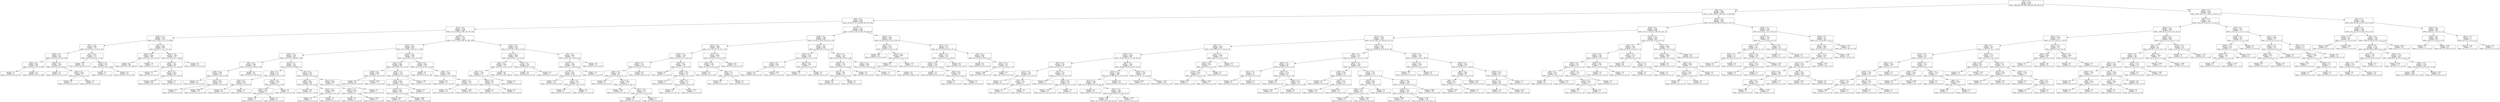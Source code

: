 digraph Tree {
node [shape=box] ;
0 [label="X[2] <= 0.5\nentropy = 3.169\nsamples = 8572\nvalue = [995, 968, 957, 954, 1000, 945, 885, 896, 972]"] ;
1 [label="X[8] <= 0.5\nentropy = 2.964\nsamples = 6285\nvalue = [0, 823, 780, 877, 381, 918, 757, 854, 895]"] ;
0 -> 1 [labeldistance=2.5, labelangle=45, headlabel="True"] ;
2 [label="X[5] <= 0.5\nentropy = 2.659\nsamples = 4228\nvalue = [0, 603, 0, 717, 106, 830, 430, 724, 818]"] ;
1 -> 2 ;
3 [label="X[17] <= 0.5\nentropy = 2.244\nsamples = 2539\nvalue = [0, 0, 0, 466, 14, 568, 179, 559, 753]"] ;
2 -> 3 ;
4 [label="X[23] <= 0.5\nentropy = 1.533\nsamples = 1103\nvalue = [0, 0, 0, 142, 5, 0, 37, 275, 644]"] ;
3 -> 4 ;
5 [label="X[11] <= 0.5\nentropy = 0.991\nsamples = 773\nvalue = [0, 0, 0, 142, 4, 0, 36, 0, 591]"] ;
4 -> 5 ;
6 [label="X[20] <= 0.5\nentropy = 0.37\nsamples = 603\nvalue = [0, 0, 0, 0, 4, 0, 34, 0, 565]"] ;
5 -> 6 ;
7 [label="X[26] <= 0.5\nentropy = 0.061\nsamples = 564\nvalue = [0, 0, 0, 0, 4, 0, 0, 0, 560]"] ;
6 -> 7 ;
8 [label="entropy = 0.0\nsamples = 4\nvalue = [0, 0, 0, 0, 4, 0, 0, 0, 0]"] ;
7 -> 8 ;
9 [label="entropy = 0.0\nsamples = 560\nvalue = [0, 0, 0, 0, 0, 0, 0, 0, 560]"] ;
7 -> 9 ;
10 [label="X[16] <= 0.5\nentropy = 0.552\nsamples = 39\nvalue = [0, 0, 0, 0, 0, 0, 34, 0, 5]"] ;
6 -> 10 ;
11 [label="entropy = 0.0\nsamples = 31\nvalue = [0, 0, 0, 0, 0, 0, 31, 0, 0]"] ;
10 -> 11 ;
12 [label="X[24] <= 0.5\nentropy = 0.954\nsamples = 8\nvalue = [0, 0, 0, 0, 0, 0, 3, 0, 5]"] ;
10 -> 12 ;
13 [label="entropy = 0.0\nsamples = 5\nvalue = [0, 0, 0, 0, 0, 0, 0, 0, 5]"] ;
12 -> 13 ;
14 [label="entropy = 0.0\nsamples = 3\nvalue = [0, 0, 0, 0, 0, 0, 3, 0, 0]"] ;
12 -> 14 ;
15 [label="X[7] <= 0.5\nentropy = 0.707\nsamples = 170\nvalue = [0, 0, 0, 142, 0, 0, 2, 0, 26]"] ;
5 -> 15 ;
16 [label="entropy = 0.0\nsamples = 142\nvalue = [0, 0, 0, 142, 0, 0, 0, 0, 0]"] ;
15 -> 16 ;
17 [label="X[18] <= 0.5\nentropy = 0.371\nsamples = 28\nvalue = [0, 0, 0, 0, 0, 0, 2, 0, 26]"] ;
15 -> 17 ;
18 [label="entropy = 0.0\nsamples = 2\nvalue = [0, 0, 0, 0, 0, 0, 2, 0, 0]"] ;
17 -> 18 ;
19 [label="entropy = 0.0\nsamples = 26\nvalue = [0, 0, 0, 0, 0, 0, 0, 0, 26]"] ;
17 -> 19 ;
20 [label="X[9] <= 0.5\nentropy = 0.694\nsamples = 330\nvalue = [0, 0, 0, 0, 1, 0, 1, 275, 53]"] ;
4 -> 20 ;
21 [label="X[14] <= 0.5\nentropy = 0.044\nsamples = 208\nvalue = [0, 0, 0, 0, 1, 0, 0, 207, 0]"] ;
20 -> 21 ;
22 [label="entropy = 0.0\nsamples = 206\nvalue = [0, 0, 0, 0, 0, 0, 0, 206, 0]"] ;
21 -> 22 ;
23 [label="entropy = 1.0\nsamples = 2\nvalue = [0, 0, 0, 0, 1, 0, 0, 1, 0]"] ;
21 -> 23 ;
24 [label="X[24] <= 0.5\nentropy = 1.049\nsamples = 122\nvalue = [0, 0, 0, 0, 0, 0, 1, 68, 53]"] ;
20 -> 24 ;
25 [label="X[19] <= 0.5\nentropy = 1.051\nsamples = 90\nvalue = [0, 0, 0, 0, 0, 0, 1, 36, 53]"] ;
24 -> 25 ;
26 [label="entropy = 0.0\nsamples = 1\nvalue = [0, 0, 0, 0, 0, 0, 1, 0, 0]"] ;
25 -> 26 ;
27 [label="X[0] <= 0.5\nentropy = 0.974\nsamples = 89\nvalue = [0, 0, 0, 0, 0, 0, 0, 36, 53]"] ;
25 -> 27 ;
28 [label="entropy = 0.976\nsamples = 88\nvalue = [0, 0, 0, 0, 0, 0, 0, 36, 52]"] ;
27 -> 28 ;
29 [label="entropy = 0.0\nsamples = 1\nvalue = [0, 0, 0, 0, 0, 0, 0, 0, 1]"] ;
27 -> 29 ;
30 [label="entropy = 0.0\nsamples = 32\nvalue = [0, 0, 0, 0, 0, 0, 0, 32, 0]"] ;
24 -> 30 ;
31 [label="X[19] <= 0.5\nentropy = 2.135\nsamples = 1436\nvalue = [0, 0, 0, 324, 9, 568, 142, 284, 109]"] ;
3 -> 31 ;
32 [label="X[11] <= 0.5\nentropy = 1.942\nsamples = 922\nvalue = [0, 0, 0, 250, 7, 403, 142, 11, 109]"] ;
31 -> 32 ;
33 [label="X[20] <= 0.5\nentropy = 1.159\nsamples = 393\nvalue = [0, 0, 0, 0, 4, 288, 69, 2, 30]"] ;
32 -> 33 ;
34 [label="X[0] <= 0.5\nentropy = 0.548\nsamples = 229\nvalue = [0, 0, 0, 0, 0, 200, 0, 0, 29]"] ;
33 -> 34 ;
35 [label="X[26] <= 0.5\nentropy = 0.963\nsamples = 75\nvalue = [0, 0, 0, 0, 0, 46, 0, 0, 29]"] ;
34 -> 35 ;
36 [label="entropy = 0.0\nsamples = 23\nvalue = [0, 0, 0, 0, 0, 23, 0, 0, 0]"] ;
35 -> 36 ;
37 [label="X[12] <= 0.5\nentropy = 0.99\nsamples = 52\nvalue = [0, 0, 0, 0, 0, 23, 0, 0, 29]"] ;
35 -> 37 ;
38 [label="entropy = 0.0\nsamples = 1\nvalue = [0, 0, 0, 0, 0, 1, 0, 0, 0]"] ;
37 -> 38 ;
39 [label="entropy = 0.986\nsamples = 51\nvalue = [0, 0, 0, 0, 0, 22, 0, 0, 29]"] ;
37 -> 39 ;
40 [label="entropy = 0.0\nsamples = 154\nvalue = [0, 0, 0, 0, 0, 154, 0, 0, 0]"] ;
34 -> 40 ;
41 [label="X[13] <= 0.5\nentropy = 1.26\nsamples = 164\nvalue = [0, 0, 0, 0, 4, 88, 69, 2, 1]"] ;
33 -> 41 ;
42 [label="X[0] <= 0.5\nentropy = 0.71\nsamples = 66\nvalue = [0, 0, 0, 0, 4, 5, 57, 0, 0]"] ;
41 -> 42 ;
43 [label="X[9] <= 0.5\nentropy = 0.216\nsamples = 58\nvalue = [0, 0, 0, 0, 0, 2, 56, 0, 0]"] ;
42 -> 43 ;
44 [label="entropy = 0.0\nsamples = 56\nvalue = [0, 0, 0, 0, 0, 0, 56, 0, 0]"] ;
43 -> 44 ;
45 [label="entropy = 0.0\nsamples = 2\nvalue = [0, 0, 0, 0, 0, 2, 0, 0, 0]"] ;
43 -> 45 ;
46 [label="X[14] <= 0.5\nentropy = 1.406\nsamples = 8\nvalue = [0, 0, 0, 0, 4, 3, 1, 0, 0]"] ;
42 -> 46 ;
47 [label="X[22] <= 0.5\nentropy = 0.811\nsamples = 4\nvalue = [0, 0, 0, 0, 0, 3, 1, 0, 0]"] ;
46 -> 47 ;
48 [label="entropy = 0.0\nsamples = 3\nvalue = [0, 0, 0, 0, 0, 3, 0, 0, 0]"] ;
47 -> 48 ;
49 [label="entropy = 0.0\nsamples = 1\nvalue = [0, 0, 0, 0, 0, 0, 1, 0, 0]"] ;
47 -> 49 ;
50 [label="entropy = 0.0\nsamples = 4\nvalue = [0, 0, 0, 0, 4, 0, 0, 0, 0]"] ;
46 -> 50 ;
51 [label="X[7] <= 0.5\nentropy = 0.756\nsamples = 98\nvalue = [0, 0, 0, 0, 0, 83, 12, 2, 1]"] ;
41 -> 51 ;
52 [label="X[0] <= 0.5\nentropy = 0.465\nsamples = 89\nvalue = [0, 0, 0, 0, 0, 82, 5, 2, 0]"] ;
51 -> 52 ;
53 [label="entropy = 0.331\nsamples = 82\nvalue = [0, 0, 0, 0, 0, 77, 5, 0, 0]"] ;
52 -> 53 ;
54 [label="X[23] <= 0.5\nentropy = 0.863\nsamples = 7\nvalue = [0, 0, 0, 0, 0, 5, 0, 2, 0]"] ;
52 -> 54 ;
55 [label="entropy = 0.0\nsamples = 5\nvalue = [0, 0, 0, 0, 0, 5, 0, 0, 0]"] ;
54 -> 55 ;
56 [label="entropy = 0.0\nsamples = 2\nvalue = [0, 0, 0, 0, 0, 0, 0, 2, 0]"] ;
54 -> 56 ;
57 [label="X[21] <= 0.5\nentropy = 0.986\nsamples = 9\nvalue = [0, 0, 0, 0, 0, 1, 7, 0, 1]"] ;
51 -> 57 ;
58 [label="X[26] <= 0.5\nentropy = 0.544\nsamples = 8\nvalue = [0, 0, 0, 0, 0, 1, 7, 0, 0]"] ;
57 -> 58 ;
59 [label="entropy = 0.0\nsamples = 5\nvalue = [0, 0, 0, 0, 0, 0, 5, 0, 0]"] ;
58 -> 59 ;
60 [label="entropy = 0.918\nsamples = 3\nvalue = [0, 0, 0, 0, 0, 1, 2, 0, 0]"] ;
58 -> 60 ;
61 [label="entropy = 0.0\nsamples = 1\nvalue = [0, 0, 0, 0, 0, 0, 0, 0, 1]"] ;
57 -> 61 ;
62 [label="X[13] <= 0.5\nentropy = 1.936\nsamples = 529\nvalue = [0, 0, 0, 250, 3, 115, 73, 9, 79]"] ;
32 -> 62 ;
63 [label="X[22] <= 0.5\nentropy = 0.984\nsamples = 299\nvalue = [0, 0, 0, 199, 3, 97, 0, 0, 0]"] ;
62 -> 63 ;
64 [label="X[26] <= 0.5\nentropy = 0.164\nsamples = 83\nvalue = [0, 0, 0, 81, 2, 0, 0, 0, 0]"] ;
63 -> 64 ;
65 [label="entropy = 0.0\nsamples = 80\nvalue = [0, 0, 0, 80, 0, 0, 0, 0, 0]"] ;
64 -> 65 ;
66 [label="entropy = 0.918\nsamples = 3\nvalue = [0, 0, 0, 1, 2, 0, 0, 0, 0]"] ;
64 -> 66 ;
67 [label="X[14] <= 0.5\nentropy = 1.031\nsamples = 216\nvalue = [0, 0, 0, 118, 1, 97, 0, 0, 0]"] ;
63 -> 67 ;
68 [label="X[25] <= 0.5\nentropy = 0.993\nsamples = 213\nvalue = [0, 0, 0, 117, 0, 96, 0, 0, 0]"] ;
67 -> 68 ;
69 [label="X[18] <= 0.5\nentropy = 0.992\nsamples = 212\nvalue = [0, 0, 0, 117, 0, 95, 0, 0, 0]"] ;
68 -> 69 ;
70 [label="entropy = 0.991\nsamples = 9\nvalue = [0, 0, 0, 5, 0, 4, 0, 0, 0]"] ;
69 -> 70 ;
71 [label="entropy = 0.992\nsamples = 203\nvalue = [0, 0, 0, 112, 0, 91, 0, 0, 0]"] ;
69 -> 71 ;
72 [label="entropy = 0.0\nsamples = 1\nvalue = [0, 0, 0, 0, 0, 1, 0, 0, 0]"] ;
68 -> 72 ;
73 [label="entropy = 1.585\nsamples = 3\nvalue = [0, 0, 0, 1, 1, 1, 0, 0, 0]"] ;
67 -> 73 ;
74 [label="X[0] <= 0.5\nentropy = 2.008\nsamples = 230\nvalue = [0, 0, 0, 51, 0, 18, 73, 9, 79]"] ;
62 -> 74 ;
75 [label="entropy = 0.0\nsamples = 79\nvalue = [0, 0, 0, 0, 0, 0, 0, 0, 79]"] ;
74 -> 75 ;
76 [label="X[6] <= 0.5\nentropy = 1.644\nsamples = 151\nvalue = [0, 0, 0, 51, 0, 18, 73, 9, 0]"] ;
74 -> 76 ;
77 [label="entropy = 0.0\nsamples = 73\nvalue = [0, 0, 0, 0, 0, 0, 73, 0, 0]"] ;
76 -> 77 ;
78 [label="X[26] <= 0.5\nentropy = 1.248\nsamples = 78\nvalue = [0, 0, 0, 51, 0, 18, 0, 9, 0]"] ;
76 -> 78 ;
79 [label="entropy = 0.0\nsamples = 16\nvalue = [0, 0, 0, 16, 0, 0, 0, 0, 0]"] ;
78 -> 79 ;
80 [label="entropy = 1.388\nsamples = 62\nvalue = [0, 0, 0, 35, 0, 18, 0, 9, 0]"] ;
78 -> 80 ;
81 [label="X[21] <= 0.5\nentropy = 1.445\nsamples = 514\nvalue = [0, 0, 0, 74, 2, 165, 0, 273, 0]"] ;
31 -> 81 ;
82 [label="X[1] <= 0.5\nentropy = 0.828\nsamples = 339\nvalue = [0, 0, 0, 58, 1, 7, 0, 273, 0]"] ;
81 -> 82 ;
83 [label="X[6] <= 0.5\nentropy = 0.164\nsamples = 279\nvalue = [0, 0, 0, 0, 1, 5, 0, 273, 0]"] ;
82 -> 83 ;
84 [label="X[3] <= 0.5\nentropy = 1.296\nsamples = 13\nvalue = [0, 0, 0, 0, 1, 5, 0, 7, 0]"] ;
83 -> 84 ;
85 [label="X[25] <= 0.5\nentropy = 0.65\nsamples = 6\nvalue = [0, 0, 0, 0, 1, 5, 0, 0, 0]"] ;
84 -> 85 ;
86 [label="entropy = 0.0\nsamples = 1\nvalue = [0, 0, 0, 0, 1, 0, 0, 0, 0]"] ;
85 -> 86 ;
87 [label="entropy = 0.0\nsamples = 5\nvalue = [0, 0, 0, 0, 0, 5, 0, 0, 0]"] ;
85 -> 87 ;
88 [label="entropy = 0.0\nsamples = 7\nvalue = [0, 0, 0, 0, 0, 0, 0, 7, 0]"] ;
84 -> 88 ;
89 [label="entropy = 0.0\nsamples = 266\nvalue = [0, 0, 0, 0, 0, 0, 0, 266, 0]"] ;
83 -> 89 ;
90 [label="X[9] <= 0.5\nentropy = 0.211\nsamples = 60\nvalue = [0, 0, 0, 58, 0, 2, 0, 0, 0]"] ;
82 -> 90 ;
91 [label="entropy = 0.0\nsamples = 58\nvalue = [0, 0, 0, 58, 0, 0, 0, 0, 0]"] ;
90 -> 91 ;
92 [label="entropy = 0.0\nsamples = 2\nvalue = [0, 0, 0, 0, 0, 2, 0, 0, 0]"] ;
90 -> 92 ;
93 [label="X[1] <= 0.5\nentropy = 0.491\nsamples = 175\nvalue = [0, 0, 0, 16, 1, 158, 0, 0, 0]"] ;
81 -> 93 ;
94 [label="X[14] <= 0.5\nentropy = 0.109\nsamples = 160\nvalue = [0, 0, 0, 1, 1, 158, 0, 0, 0]"] ;
93 -> 94 ;
95 [label="X[11] <= 0.5\nentropy = 0.055\nsamples = 159\nvalue = [0, 0, 0, 1, 0, 158, 0, 0, 0]"] ;
94 -> 95 ;
96 [label="entropy = 0.0\nsamples = 141\nvalue = [0, 0, 0, 0, 0, 141, 0, 0, 0]"] ;
95 -> 96 ;
97 [label="X[7] <= 0.5\nentropy = 0.31\nsamples = 18\nvalue = [0, 0, 0, 1, 0, 17, 0, 0, 0]"] ;
95 -> 97 ;
98 [label="entropy = 0.0\nsamples = 1\nvalue = [0, 0, 0, 1, 0, 0, 0, 0, 0]"] ;
97 -> 98 ;
99 [label="entropy = 0.0\nsamples = 17\nvalue = [0, 0, 0, 0, 0, 17, 0, 0, 0]"] ;
97 -> 99 ;
100 [label="entropy = 0.0\nsamples = 1\nvalue = [0, 0, 0, 0, 1, 0, 0, 0, 0]"] ;
94 -> 100 ;
101 [label="entropy = 0.0\nsamples = 15\nvalue = [0, 0, 0, 15, 0, 0, 0, 0, 0]"] ;
93 -> 101 ;
102 [label="X[12] <= 0.5\nentropy = 2.502\nsamples = 1689\nvalue = [0, 603, 0, 251, 92, 262, 251, 165, 65]"] ;
2 -> 102 ;
103 [label="X[18] <= 0.5\nentropy = 2.346\nsamples = 859\nvalue = [0, 180, 0, 33, 92, 236, 251, 5, 62]"] ;
102 -> 103 ;
104 [label="X[13] <= 0.5\nentropy = 1.606\nsamples = 398\nvalue = [0, 11, 0, 7, 91, 15, 251, 4, 19]"] ;
103 -> 104 ;
105 [label="X[24] <= 0.5\nentropy = 1.748\nsamples = 145\nvalue = [0, 7, 0, 7, 91, 11, 24, 4, 1]"] ;
104 -> 105 ;
106 [label="X[19] <= 0.5\nentropy = 1.337\nsamples = 126\nvalue = [0, 2, 0, 0, 87, 11, 24, 1, 1]"] ;
105 -> 106 ;
107 [label="X[26] <= 0.5\nentropy = 1.673\nsamples = 83\nvalue = [0, 2, 0, 0, 44, 11, 24, 1, 1]"] ;
106 -> 107 ;
108 [label="entropy = 0.0\nsamples = 6\nvalue = [0, 0, 0, 0, 0, 0, 6, 0, 0]"] ;
107 -> 108 ;
109 [label="X[7] <= 0.5\nentropy = 1.652\nsamples = 77\nvalue = [0, 2, 0, 0, 44, 11, 18, 1, 1]"] ;
107 -> 109 ;
110 [label="entropy = 1.744\nsamples = 63\nvalue = [0, 1, 0, 0, 31, 11, 18, 1, 1]"] ;
109 -> 110 ;
111 [label="X[21] <= 0.5\nentropy = 0.371\nsamples = 14\nvalue = [0, 1, 0, 0, 13, 0, 0, 0, 0]"] ;
109 -> 111 ;
112 [label="entropy = 0.0\nsamples = 13\nvalue = [0, 0, 0, 0, 13, 0, 0, 0, 0]"] ;
111 -> 112 ;
113 [label="entropy = 0.0\nsamples = 1\nvalue = [0, 1, 0, 0, 0, 0, 0, 0, 0]"] ;
111 -> 113 ;
114 [label="entropy = 0.0\nsamples = 43\nvalue = [0, 0, 0, 0, 43, 0, 0, 0, 0]"] ;
106 -> 114 ;
115 [label="X[9] <= 0.5\nentropy = 1.931\nsamples = 19\nvalue = [0, 5, 0, 7, 4, 0, 0, 3, 0]"] ;
105 -> 115 ;
116 [label="entropy = 0.0\nsamples = 7\nvalue = [0, 0, 0, 7, 0, 0, 0, 0, 0]"] ;
115 -> 116 ;
117 [label="X[19] <= 0.5\nentropy = 1.555\nsamples = 12\nvalue = [0, 5, 0, 0, 4, 0, 0, 3, 0]"] ;
115 -> 117 ;
118 [label="entropy = 0.0\nsamples = 3\nvalue = [0, 3, 0, 0, 0, 0, 0, 0, 0]"] ;
117 -> 118 ;
119 [label="X[6] <= 0.5\nentropy = 1.53\nsamples = 9\nvalue = [0, 2, 0, 0, 4, 0, 0, 3, 0]"] ;
117 -> 119 ;
120 [label="entropy = 0.0\nsamples = 2\nvalue = [0, 0, 0, 0, 2, 0, 0, 0, 0]"] ;
119 -> 120 ;
121 [label="entropy = 1.557\nsamples = 7\nvalue = [0, 2, 0, 0, 2, 0, 0, 3, 0]"] ;
119 -> 121 ;
122 [label="X[7] <= 0.5\nentropy = 0.601\nsamples = 253\nvalue = [0, 4, 0, 0, 0, 4, 227, 0, 18]"] ;
104 -> 122 ;
123 [label="X[24] <= 0.5\nentropy = 1.198\nsamples = 26\nvalue = [0, 4, 0, 0, 0, 4, 0, 0, 18]"] ;
122 -> 123 ;
124 [label="entropy = 0.0\nsamples = 18\nvalue = [0, 0, 0, 0, 0, 0, 0, 0, 18]"] ;
123 -> 124 ;
125 [label="X[9] <= 0.5\nentropy = 1.0\nsamples = 8\nvalue = [0, 4, 0, 0, 0, 4, 0, 0, 0]"] ;
123 -> 125 ;
126 [label="entropy = 0.0\nsamples = 4\nvalue = [0, 0, 0, 0, 0, 4, 0, 0, 0]"] ;
125 -> 126 ;
127 [label="entropy = 0.0\nsamples = 4\nvalue = [0, 4, 0, 0, 0, 0, 0, 0, 0]"] ;
125 -> 127 ;
128 [label="entropy = 0.0\nsamples = 227\nvalue = [0, 0, 0, 0, 0, 0, 227, 0, 0]"] ;
122 -> 128 ;
129 [label="X[23] <= 0.5\nentropy = 1.631\nsamples = 461\nvalue = [0, 169, 0, 26, 1, 221, 0, 1, 43]"] ;
103 -> 129 ;
130 [label="X[21] <= 0.5\nentropy = 0.181\nsamples = 169\nvalue = [0, 165, 0, 0, 1, 3, 0, 0, 0]"] ;
129 -> 130 ;
131 [label="X[14] <= 0.5\nentropy = 0.054\nsamples = 162\nvalue = [0, 161, 0, 0, 1, 0, 0, 0, 0]"] ;
130 -> 131 ;
132 [label="entropy = 0.0\nsamples = 159\nvalue = [0, 159, 0, 0, 0, 0, 0, 0, 0]"] ;
131 -> 132 ;
133 [label="entropy = 0.918\nsamples = 3\nvalue = [0, 2, 0, 0, 1, 0, 0, 0, 0]"] ;
131 -> 133 ;
134 [label="X[15] <= 0.5\nentropy = 0.985\nsamples = 7\nvalue = [0, 4, 0, 0, 0, 3, 0, 0, 0]"] ;
130 -> 134 ;
135 [label="entropy = 0.0\nsamples = 3\nvalue = [0, 0, 0, 0, 0, 3, 0, 0, 0]"] ;
134 -> 135 ;
136 [label="entropy = 0.0\nsamples = 4\nvalue = [0, 4, 0, 0, 0, 0, 0, 0, 0]"] ;
134 -> 136 ;
137 [label="X[0] <= 0.5\nentropy = 1.145\nsamples = 292\nvalue = [0, 4, 0, 26, 0, 218, 0, 1, 43]"] ;
129 -> 137 ;
138 [label="X[26] <= 0.5\nentropy = 1.166\nsamples = 72\nvalue = [0, 3, 0, 26, 0, 0, 0, 0, 43]"] ;
137 -> 138 ;
139 [label="X[17] <= 0.5\nentropy = 0.48\nsamples = 29\nvalue = [0, 3, 0, 26, 0, 0, 0, 0, 0]"] ;
138 -> 139 ;
140 [label="entropy = 0.0\nsamples = 26\nvalue = [0, 0, 0, 26, 0, 0, 0, 0, 0]"] ;
139 -> 140 ;
141 [label="entropy = 0.0\nsamples = 3\nvalue = [0, 3, 0, 0, 0, 0, 0, 0, 0]"] ;
139 -> 141 ;
142 [label="entropy = 0.0\nsamples = 43\nvalue = [0, 0, 0, 0, 0, 0, 0, 0, 43]"] ;
138 -> 142 ;
143 [label="X[17] <= 0.5\nentropy = 0.084\nsamples = 220\nvalue = [0, 1, 0, 0, 0, 218, 0, 1, 0]"] ;
137 -> 143 ;
144 [label="entropy = 1.0\nsamples = 2\nvalue = [0, 1, 0, 0, 0, 0, 0, 1, 0]"] ;
143 -> 144 ;
145 [label="entropy = 0.0\nsamples = 218\nvalue = [0, 0, 0, 0, 0, 218, 0, 0, 0]"] ;
143 -> 145 ;
146 [label="X[19] <= 0.5\nentropy = 1.646\nsamples = 830\nvalue = [0, 423, 0, 218, 0, 26, 0, 160, 3]"] ;
102 -> 146 ;
147 [label="X[25] <= 0.5\nentropy = 0.174\nsamples = 319\nvalue = [0, 312, 0, 4, 0, 0, 0, 3, 0]"] ;
146 -> 147 ;
148 [label="entropy = 0.0\nsamples = 312\nvalue = [0, 312, 0, 0, 0, 0, 0, 0, 0]"] ;
147 -> 148 ;
149 [label="X[11] <= 0.5\nentropy = 0.985\nsamples = 7\nvalue = [0, 0, 0, 4, 0, 0, 0, 3, 0]"] ;
147 -> 149 ;
150 [label="entropy = 0.0\nsamples = 3\nvalue = [0, 0, 0, 0, 0, 0, 0, 3, 0]"] ;
149 -> 150 ;
151 [label="entropy = 0.0\nsamples = 4\nvalue = [0, 0, 0, 4, 0, 0, 0, 0, 0]"] ;
149 -> 151 ;
152 [label="X[17] <= 0.5\nentropy = 1.79\nsamples = 511\nvalue = [0, 111, 0, 214, 0, 26, 0, 157, 3]"] ;
146 -> 152 ;
153 [label="X[25] <= 0.5\nentropy = 1.071\nsamples = 253\nvalue = [0, 110, 0, 0, 0, 0, 0, 140, 3]"] ;
152 -> 153 ;
154 [label="X[22] <= 0.5\nentropy = 1.089\nsamples = 225\nvalue = [0, 110, 0, 0, 0, 0, 0, 112, 3]"] ;
153 -> 154 ;
155 [label="entropy = 1.0\nsamples = 221\nvalue = [0, 109, 0, 0, 0, 0, 0, 112, 0]"] ;
154 -> 155 ;
156 [label="X[24] <= 0.5\nentropy = 0.811\nsamples = 4\nvalue = [0, 1, 0, 0, 0, 0, 0, 0, 3]"] ;
154 -> 156 ;
157 [label="entropy = 0.0\nsamples = 3\nvalue = [0, 0, 0, 0, 0, 0, 0, 0, 3]"] ;
156 -> 157 ;
158 [label="entropy = 0.0\nsamples = 1\nvalue = [0, 1, 0, 0, 0, 0, 0, 0, 0]"] ;
156 -> 158 ;
159 [label="entropy = 0.0\nsamples = 28\nvalue = [0, 0, 0, 0, 0, 0, 0, 28, 0]"] ;
153 -> 159 ;
160 [label="X[7] <= 0.5\nentropy = 0.847\nsamples = 258\nvalue = [0, 1, 0, 214, 0, 26, 0, 17, 0]"] ;
152 -> 160 ;
161 [label="entropy = 0.0\nsamples = 214\nvalue = [0, 0, 0, 214, 0, 0, 0, 0, 0]"] ;
160 -> 161 ;
162 [label="X[21] <= 0.5\nentropy = 1.103\nsamples = 44\nvalue = [0, 1, 0, 0, 0, 26, 0, 17, 0]"] ;
160 -> 162 ;
163 [label="entropy = 0.968\nsamples = 43\nvalue = [0, 0, 0, 0, 0, 26, 0, 17, 0]"] ;
162 -> 163 ;
164 [label="entropy = 0.0\nsamples = 1\nvalue = [0, 1, 0, 0, 0, 0, 0, 0, 0]"] ;
162 -> 164 ;
165 [label="X[14] <= 0.5\nentropy = 2.596\nsamples = 2057\nvalue = [0, 220, 780, 160, 275, 88, 327, 130, 77]"] ;
1 -> 165 ;
166 [label="X[19] <= 0.5\nentropy = 2.344\nsamples = 1681\nvalue = [0, 211, 739, 143, 0, 88, 301, 124, 75]"] ;
165 -> 166 ;
167 [label="X[13] <= 0.5\nentropy = 2.498\nsamples = 1213\nvalue = [0, 181, 393, 70, 0, 80, 301, 115, 73]"] ;
166 -> 167 ;
168 [label="X[4] <= 0.5\nentropy = 1.918\nsamples = 683\nvalue = [0, 48, 299, 51, 0, 1, 242, 28, 14]"] ;
167 -> 168 ;
169 [label="X[23] <= 0.5\nentropy = 1.998\nsamples = 604\nvalue = [0, 48, 224, 51, 0, 1, 238, 28, 14]"] ;
168 -> 169 ;
170 [label="X[11] <= 0.5\nentropy = 1.635\nsamples = 85\nvalue = [0, 0, 32, 21, 0, 1, 31, 0, 0]"] ;
169 -> 170 ;
171 [label="X[17] <= 0.5\nentropy = 1.139\nsamples = 40\nvalue = [0, 0, 21, 0, 0, 1, 18, 0, 0]"] ;
170 -> 171 ;
172 [label="entropy = 1.0\nsamples = 36\nvalue = [0, 0, 18, 0, 0, 0, 18, 0, 0]"] ;
171 -> 172 ;
173 [label="X[9] <= 0.5\nentropy = 0.811\nsamples = 4\nvalue = [0, 0, 3, 0, 0, 1, 0, 0, 0]"] ;
171 -> 173 ;
174 [label="entropy = 0.0\nsamples = 3\nvalue = [0, 0, 3, 0, 0, 0, 0, 0, 0]"] ;
173 -> 174 ;
175 [label="entropy = 0.0\nsamples = 1\nvalue = [0, 0, 0, 0, 0, 1, 0, 0, 0]"] ;
173 -> 175 ;
176 [label="X[3] <= 0.5\nentropy = 1.527\nsamples = 45\nvalue = [0, 0, 11, 21, 0, 0, 13, 0, 0]"] ;
170 -> 176 ;
177 [label="entropy = 0.0\nsamples = 3\nvalue = [0, 0, 3, 0, 0, 0, 0, 0, 0]"] ;
176 -> 177 ;
178 [label="X[25] <= 0.5\nentropy = 1.479\nsamples = 42\nvalue = [0, 0, 8, 21, 0, 0, 13, 0, 0]"] ;
176 -> 178 ;
179 [label="entropy = 1.473\nsamples = 41\nvalue = [0, 0, 8, 21, 0, 0, 12, 0, 0]"] ;
178 -> 179 ;
180 [label="entropy = 0.0\nsamples = 1\nvalue = [0, 0, 0, 0, 0, 0, 1, 0, 0]"] ;
178 -> 180 ;
181 [label="X[9] <= 0.5\nentropy = 1.983\nsamples = 519\nvalue = [0, 48, 192, 30, 0, 0, 207, 28, 14]"] ;
169 -> 181 ;
182 [label="X[16] <= 0.5\nentropy = 1.926\nsamples = 488\nvalue = [0, 33, 180, 30, 0, 0, 207, 24, 14]"] ;
181 -> 182 ;
183 [label="X[11] <= 0.5\nentropy = 1.962\nsamples = 462\nvalue = [0, 33, 180, 30, 0, 0, 181, 24, 14]"] ;
182 -> 183 ;
184 [label="entropy = 0.0\nsamples = 18\nvalue = [0, 0, 0, 0, 0, 0, 18, 0, 0]"] ;
183 -> 184 ;
185 [label="X[25] <= 0.5\nentropy = 1.985\nsamples = 444\nvalue = [0, 33, 180, 30, 0, 0, 163, 24, 14]"] ;
183 -> 185 ;
186 [label="entropy = 1.96\nsamples = 437\nvalue = [0, 31, 179, 26, 0, 0, 163, 24, 14]"] ;
185 -> 186 ;
187 [label="entropy = 1.379\nsamples = 7\nvalue = [0, 2, 1, 4, 0, 0, 0, 0, 0]"] ;
185 -> 187 ;
188 [label="entropy = 0.0\nsamples = 26\nvalue = [0, 0, 0, 0, 0, 0, 26, 0, 0]"] ;
182 -> 188 ;
189 [label="X[26] <= 0.5\nentropy = 1.418\nsamples = 31\nvalue = [0, 15, 12, 0, 0, 0, 0, 4, 0]"] ;
181 -> 189 ;
190 [label="entropy = 0.918\nsamples = 3\nvalue = [0, 0, 1, 0, 0, 0, 0, 2, 0]"] ;
189 -> 190 ;
191 [label="entropy = 1.284\nsamples = 28\nvalue = [0, 15, 11, 0, 0, 0, 0, 2, 0]"] ;
189 -> 191 ;
192 [label="X[1] <= 0.5\nentropy = 0.289\nsamples = 79\nvalue = [0, 0, 75, 0, 0, 0, 4, 0, 0]"] ;
168 -> 192 ;
193 [label="X[18] <= 0.5\nentropy = 0.985\nsamples = 7\nvalue = [0, 0, 3, 0, 0, 0, 4, 0, 0]"] ;
192 -> 193 ;
194 [label="X[10] <= 0.5\nentropy = 0.918\nsamples = 6\nvalue = [0, 0, 2, 0, 0, 0, 4, 0, 0]"] ;
193 -> 194 ;
195 [label="entropy = 0.0\nsamples = 1\nvalue = [0, 0, 0, 0, 0, 0, 1, 0, 0]"] ;
194 -> 195 ;
196 [label="entropy = 0.971\nsamples = 5\nvalue = [0, 0, 2, 0, 0, 0, 3, 0, 0]"] ;
194 -> 196 ;
197 [label="entropy = 0.0\nsamples = 1\nvalue = [0, 0, 1, 0, 0, 0, 0, 0, 0]"] ;
193 -> 197 ;
198 [label="entropy = 0.0\nsamples = 72\nvalue = [0, 0, 72, 0, 0, 0, 0, 0, 0]"] ;
192 -> 198 ;
199 [label="X[4] <= 0.5\nentropy = 2.658\nsamples = 530\nvalue = [0, 133, 94, 19, 0, 79, 59, 87, 59]"] ;
167 -> 199 ;
200 [label="X[0] <= 0.5\nentropy = 2.471\nsamples = 411\nvalue = [0, 133, 81, 17, 0, 57, 57, 7, 59]"] ;
199 -> 200 ;
201 [label="X[26] <= 0.5\nentropy = 1.053\nsamples = 66\nvalue = [0, 0, 6, 6, 0, 0, 0, 2, 52]"] ;
200 -> 201 ;
202 [label="X[11] <= 0.5\nentropy = 1.0\nsamples = 12\nvalue = [0, 0, 6, 6, 0, 0, 0, 0, 0]"] ;
201 -> 202 ;
203 [label="entropy = 0.0\nsamples = 6\nvalue = [0, 0, 6, 0, 0, 0, 0, 0, 0]"] ;
202 -> 203 ;
204 [label="entropy = 0.0\nsamples = 6\nvalue = [0, 0, 0, 6, 0, 0, 0, 0, 0]"] ;
202 -> 204 ;
205 [label="X[9] <= 0.5\nentropy = 0.229\nsamples = 54\nvalue = [0, 0, 0, 0, 0, 0, 0, 2, 52]"] ;
201 -> 205 ;
206 [label="entropy = 0.0\nsamples = 22\nvalue = [0, 0, 0, 0, 0, 0, 0, 0, 22]"] ;
205 -> 206 ;
207 [label="X[20] <= 0.5\nentropy = 0.337\nsamples = 32\nvalue = [0, 0, 0, 0, 0, 0, 0, 2, 30]"] ;
205 -> 207 ;
208 [label="entropy = 0.391\nsamples = 26\nvalue = [0, 0, 0, 0, 0, 0, 0, 2, 24]"] ;
207 -> 208 ;
209 [label="entropy = 0.0\nsamples = 6\nvalue = [0, 0, 0, 0, 0, 0, 0, 0, 6]"] ;
207 -> 209 ;
210 [label="X[20] <= 0.5\nentropy = 2.228\nsamples = 345\nvalue = [0, 133, 75, 11, 0, 57, 57, 5, 7]"] ;
200 -> 210 ;
211 [label="X[26] <= 0.5\nentropy = 0.108\nsamples = 70\nvalue = [0, 69, 0, 0, 0, 0, 0, 1, 0]"] ;
210 -> 211 ;
212 [label="entropy = 0.0\nsamples = 18\nvalue = [0, 18, 0, 0, 0, 0, 0, 0, 0]"] ;
211 -> 212 ;
213 [label="X[22] <= 0.5\nentropy = 0.137\nsamples = 52\nvalue = [0, 51, 0, 0, 0, 0, 0, 1, 0]"] ;
211 -> 213 ;
214 [label="entropy = 0.172\nsamples = 39\nvalue = [0, 38, 0, 0, 0, 0, 0, 1, 0]"] ;
213 -> 214 ;
215 [label="entropy = 0.0\nsamples = 13\nvalue = [0, 13, 0, 0, 0, 0, 0, 0, 0]"] ;
213 -> 215 ;
216 [label="X[11] <= 0.5\nentropy = 2.351\nsamples = 275\nvalue = [0, 64, 75, 11, 0, 57, 57, 4, 7]"] ;
210 -> 216 ;
217 [label="X[22] <= 0.5\nentropy = 0.991\nsamples = 40\nvalue = [0, 7, 1, 0, 0, 31, 0, 1, 0]"] ;
216 -> 217 ;
218 [label="X[26] <= 0.5\nentropy = 0.772\nsamples = 36\nvalue = [0, 3, 1, 0, 0, 31, 0, 1, 0]"] ;
217 -> 218 ;
219 [label="entropy = 0.811\nsamples = 4\nvalue = [0, 0, 0, 0, 0, 3, 0, 1, 0]"] ;
218 -> 219 ;
220 [label="entropy = 0.645\nsamples = 32\nvalue = [0, 3, 1, 0, 0, 28, 0, 0, 0]"] ;
218 -> 220 ;
221 [label="entropy = 0.0\nsamples = 4\nvalue = [0, 4, 0, 0, 0, 0, 0, 0, 0]"] ;
217 -> 221 ;
222 [label="X[22] <= 0.5\nentropy = 2.306\nsamples = 235\nvalue = [0, 57, 74, 11, 0, 26, 57, 3, 7]"] ;
216 -> 222 ;
223 [label="X[26] <= 0.5\nentropy = 2.327\nsamples = 207\nvalue = [0, 42, 74, 11, 0, 26, 44, 3, 7]"] ;
222 -> 223 ;
224 [label="entropy = 0.999\nsamples = 31\nvalue = [0, 0, 15, 0, 0, 0, 16, 0, 0]"] ;
223 -> 224 ;
225 [label="entropy = 2.387\nsamples = 176\nvalue = [0, 42, 59, 11, 0, 26, 28, 3, 7]"] ;
223 -> 225 ;
226 [label="entropy = 0.996\nsamples = 28\nvalue = [0, 15, 0, 0, 0, 0, 13, 0, 0]"] ;
222 -> 226 ;
227 [label="X[23] <= 0.5\nentropy = 1.382\nsamples = 119\nvalue = [0, 0, 13, 2, 0, 22, 2, 80, 0]"] ;
199 -> 227 ;
228 [label="X[17] <= 0.5\nentropy = 0.544\nsamples = 24\nvalue = [0, 0, 3, 0, 0, 21, 0, 0, 0]"] ;
227 -> 228 ;
229 [label="entropy = 0.0\nsamples = 3\nvalue = [0, 0, 3, 0, 0, 0, 0, 0, 0]"] ;
228 -> 229 ;
230 [label="entropy = 0.0\nsamples = 21\nvalue = [0, 0, 0, 0, 0, 21, 0, 0, 0]"] ;
228 -> 230 ;
231 [label="X[26] <= 0.5\nentropy = 0.854\nsamples = 95\nvalue = [0, 0, 10, 2, 0, 1, 2, 80, 0]"] ;
227 -> 231 ;
232 [label="X[9] <= 0.5\nentropy = 0.885\nsamples = 33\nvalue = [0, 0, 10, 0, 0, 0, 0, 23, 0]"] ;
231 -> 232 ;
233 [label="X[0] <= 0.5\nentropy = 0.971\nsamples = 5\nvalue = [0, 0, 3, 0, 0, 0, 0, 2, 0]"] ;
232 -> 233 ;
234 [label="entropy = 0.918\nsamples = 3\nvalue = [0, 0, 2, 0, 0, 0, 0, 1, 0]"] ;
233 -> 234 ;
235 [label="entropy = 1.0\nsamples = 2\nvalue = [0, 0, 1, 0, 0, 0, 0, 1, 0]"] ;
233 -> 235 ;
236 [label="entropy = 0.811\nsamples = 28\nvalue = [0, 0, 7, 0, 0, 0, 0, 21, 0]"] ;
232 -> 236 ;
237 [label="X[18] <= 0.5\nentropy = 0.527\nsamples = 62\nvalue = [0, 0, 0, 2, 0, 1, 2, 57, 0]"] ;
231 -> 237 ;
238 [label="X[17] <= 0.5\nentropy = 0.42\nsamples = 60\nvalue = [0, 0, 0, 2, 0, 0, 2, 56, 0]"] ;
237 -> 238 ;
239 [label="entropy = 0.0\nsamples = 15\nvalue = [0, 0, 0, 0, 0, 0, 0, 15, 0]"] ;
238 -> 239 ;
240 [label="entropy = 0.522\nsamples = 45\nvalue = [0, 0, 0, 2, 0, 0, 2, 41, 0]"] ;
238 -> 240 ;
241 [label="entropy = 1.0\nsamples = 2\nvalue = [0, 0, 0, 0, 0, 1, 0, 1, 0]"] ;
237 -> 241 ;
242 [label="X[13] <= 0.5\nentropy = 1.238\nsamples = 468\nvalue = [0, 30, 346, 73, 0, 8, 0, 9, 2]"] ;
166 -> 242 ;
243 [label="X[4] <= 0.5\nentropy = 1.921\nsamples = 189\nvalue = [0, 30, 70, 72, 0, 8, 0, 7, 2]"] ;
242 -> 243 ;
244 [label="X[11] <= 0.5\nentropy = 1.242\nsamples = 108\nvalue = [0, 30, 1, 72, 0, 2, 0, 1, 2]"] ;
243 -> 244 ;
245 [label="X[26] <= 0.5\nentropy = 1.033\nsamples = 33\nvalue = [0, 27, 1, 0, 0, 2, 0, 1, 2]"] ;
244 -> 245 ;
246 [label="X[9] <= 0.5\nentropy = 0.222\nsamples = 28\nvalue = [0, 27, 1, 0, 0, 0, 0, 0, 0]"] ;
245 -> 246 ;
247 [label="entropy = 0.0\nsamples = 24\nvalue = [0, 24, 0, 0, 0, 0, 0, 0, 0]"] ;
246 -> 247 ;
248 [label="entropy = 0.811\nsamples = 4\nvalue = [0, 3, 1, 0, 0, 0, 0, 0, 0]"] ;
246 -> 248 ;
249 [label="X[10] <= 0.5\nentropy = 1.522\nsamples = 5\nvalue = [0, 0, 0, 0, 0, 2, 0, 1, 2]"] ;
245 -> 249 ;
250 [label="X[22] <= 0.5\nentropy = 0.918\nsamples = 3\nvalue = [0, 0, 0, 0, 0, 2, 0, 1, 0]"] ;
249 -> 250 ;
251 [label="entropy = 0.0\nsamples = 1\nvalue = [0, 0, 0, 0, 0, 0, 0, 1, 0]"] ;
250 -> 251 ;
252 [label="entropy = 0.0\nsamples = 2\nvalue = [0, 0, 0, 0, 0, 2, 0, 0, 0]"] ;
250 -> 252 ;
253 [label="entropy = 0.0\nsamples = 2\nvalue = [0, 0, 0, 0, 0, 0, 0, 0, 2]"] ;
249 -> 253 ;
254 [label="X[16] <= 0.5\nentropy = 0.242\nsamples = 75\nvalue = [0, 3, 0, 72, 0, 0, 0, 0, 0]"] ;
244 -> 254 ;
255 [label="entropy = 0.0\nsamples = 72\nvalue = [0, 0, 0, 72, 0, 0, 0, 0, 0]"] ;
254 -> 255 ;
256 [label="entropy = 0.0\nsamples = 3\nvalue = [0, 3, 0, 0, 0, 0, 0, 0, 0]"] ;
254 -> 256 ;
257 [label="X[0] <= 0.5\nentropy = 0.753\nsamples = 81\nvalue = [0, 0, 69, 0, 0, 6, 0, 6, 0]"] ;
243 -> 257 ;
258 [label="entropy = 0.0\nsamples = 69\nvalue = [0, 0, 69, 0, 0, 0, 0, 0, 0]"] ;
257 -> 258 ;
259 [label="X[17] <= 0.5\nentropy = 1.0\nsamples = 12\nvalue = [0, 0, 0, 0, 0, 6, 0, 6, 0]"] ;
257 -> 259 ;
260 [label="entropy = 0.0\nsamples = 6\nvalue = [0, 0, 0, 0, 0, 0, 0, 6, 0]"] ;
259 -> 260 ;
261 [label="entropy = 0.0\nsamples = 6\nvalue = [0, 0, 0, 0, 0, 6, 0, 0, 0]"] ;
259 -> 261 ;
262 [label="X[5] <= 0.5\nentropy = 0.096\nsamples = 279\nvalue = [0, 0, 276, 1, 0, 0, 0, 2, 0]"] ;
242 -> 262 ;
263 [label="X[23] <= 0.5\nentropy = 0.408\nsamples = 46\nvalue = [0, 0, 43, 1, 0, 0, 0, 2, 0]"] ;
262 -> 263 ;
264 [label="entropy = 0.0\nsamples = 31\nvalue = [0, 0, 31, 0, 0, 0, 0, 0, 0]"] ;
263 -> 264 ;
265 [label="X[4] <= 0.5\nentropy = 0.906\nsamples = 15\nvalue = [0, 0, 12, 1, 0, 0, 0, 2, 0]"] ;
263 -> 265 ;
266 [label="X[17] <= 0.5\nentropy = 0.391\nsamples = 13\nvalue = [0, 0, 12, 1, 0, 0, 0, 0, 0]"] ;
265 -> 266 ;
267 [label="entropy = 0.0\nsamples = 1\nvalue = [0, 0, 0, 1, 0, 0, 0, 0, 0]"] ;
266 -> 267 ;
268 [label="entropy = 0.0\nsamples = 12\nvalue = [0, 0, 12, 0, 0, 0, 0, 0, 0]"] ;
266 -> 268 ;
269 [label="entropy = 0.0\nsamples = 2\nvalue = [0, 0, 0, 0, 0, 0, 0, 2, 0]"] ;
265 -> 269 ;
270 [label="entropy = 0.0\nsamples = 233\nvalue = [0, 0, 233, 0, 0, 0, 0, 0, 0]"] ;
262 -> 270 ;
271 [label="X[26] <= 0.5\nentropy = 1.412\nsamples = 376\nvalue = [0, 9, 41, 17, 275, 0, 26, 6, 2]"] ;
165 -> 271 ;
272 [label="X[19] <= 0.5\nentropy = 2.314\nsamples = 74\nvalue = [0, 7, 12, 13, 26, 0, 14, 2, 0]"] ;
271 -> 272 ;
273 [label="X[5] <= 0.5\nentropy = 2.112\nsamples = 60\nvalue = [0, 7, 9, 2, 26, 0, 14, 2, 0]"] ;
272 -> 273 ;
274 [label="X[20] <= 0.5\nentropy = 1.0\nsamples = 18\nvalue = [0, 0, 0, 0, 9, 0, 9, 0, 0]"] ;
273 -> 274 ;
275 [label="entropy = 0.0\nsamples = 9\nvalue = [0, 0, 0, 0, 9, 0, 0, 0, 0]"] ;
274 -> 275 ;
276 [label="entropy = 0.0\nsamples = 9\nvalue = [0, 0, 0, 0, 0, 0, 9, 0, 0]"] ;
274 -> 276 ;
277 [label="X[24] <= 0.5\nentropy = 2.219\nsamples = 42\nvalue = [0, 7, 9, 2, 17, 0, 5, 2, 0]"] ;
273 -> 277 ;
278 [label="X[11] <= 0.5\nentropy = 0.918\nsamples = 6\nvalue = [0, 0, 4, 0, 0, 0, 2, 0, 0]"] ;
277 -> 278 ;
279 [label="entropy = 0.0\nsamples = 4\nvalue = [0, 0, 4, 0, 0, 0, 0, 0, 0]"] ;
278 -> 279 ;
280 [label="entropy = 0.0\nsamples = 2\nvalue = [0, 0, 0, 0, 0, 0, 2, 0, 0]"] ;
278 -> 280 ;
281 [label="entropy = 2.128\nsamples = 36\nvalue = [0, 7, 5, 2, 17, 0, 3, 2, 0]"] ;
277 -> 281 ;
282 [label="X[1] <= 0.5\nentropy = 0.75\nsamples = 14\nvalue = [0, 0, 3, 11, 0, 0, 0, 0, 0]"] ;
272 -> 282 ;
283 [label="entropy = 0.0\nsamples = 3\nvalue = [0, 0, 3, 0, 0, 0, 0, 0, 0]"] ;
282 -> 283 ;
284 [label="entropy = 0.0\nsamples = 11\nvalue = [0, 0, 0, 11, 0, 0, 0, 0, 0]"] ;
282 -> 284 ;
285 [label="X[18] <= 0.5\nentropy = 1.0\nsamples = 302\nvalue = [0, 2, 29, 4, 249, 0, 12, 4, 2]"] ;
271 -> 285 ;
286 [label="X[21] <= 0.5\nentropy = 0.663\nsamples = 245\nvalue = [0, 1, 4, 4, 221, 0, 12, 1, 2]"] ;
285 -> 286 ;
287 [label="X[3] <= 0.5\nentropy = 0.476\nsamples = 231\nvalue = [0, 1, 4, 3, 217, 0, 3, 1, 2]"] ;
286 -> 287 ;
288 [label="X[11] <= 0.5\nentropy = 0.167\nsamples = 207\nvalue = [0, 1, 2, 0, 203, 0, 0, 1, 0]"] ;
287 -> 288 ;
289 [label="X[22] <= 0.5\nentropy = 1.089\nsamples = 14\nvalue = [0, 1, 1, 0, 11, 0, 0, 1, 0]"] ;
288 -> 289 ;
290 [label="X[5] <= 0.5\nentropy = 0.817\nsamples = 12\nvalue = [0, 1, 0, 0, 10, 0, 0, 1, 0]"] ;
289 -> 290 ;
291 [label="entropy = 0.0\nsamples = 4\nvalue = [0, 0, 0, 0, 4, 0, 0, 0, 0]"] ;
290 -> 291 ;
292 [label="entropy = 1.061\nsamples = 8\nvalue = [0, 1, 0, 0, 6, 0, 0, 1, 0]"] ;
290 -> 292 ;
293 [label="entropy = 1.0\nsamples = 2\nvalue = [0, 0, 1, 0, 1, 0, 0, 0, 0]"] ;
289 -> 293 ;
294 [label="X[0] <= 0.5\nentropy = 0.047\nsamples = 193\nvalue = [0, 0, 1, 0, 192, 0, 0, 0, 0]"] ;
288 -> 294 ;
295 [label="entropy = 0.05\nsamples = 177\nvalue = [0, 0, 1, 0, 176, 0, 0, 0, 0]"] ;
294 -> 295 ;
296 [label="entropy = 0.0\nsamples = 16\nvalue = [0, 0, 0, 0, 16, 0, 0, 0, 0]"] ;
294 -> 296 ;
297 [label="entropy = 1.801\nsamples = 24\nvalue = [0, 0, 2, 3, 14, 0, 3, 0, 2]"] ;
287 -> 297 ;
298 [label="entropy = 1.198\nsamples = 14\nvalue = [0, 0, 0, 1, 4, 0, 9, 0, 0]"] ;
286 -> 298 ;
299 [label="entropy = 1.351\nsamples = 57\nvalue = [0, 1, 25, 0, 28, 0, 0, 3, 0]"] ;
285 -> 299 ;
300 [label="X[14] <= 0.5\nentropy = 2.314\nsamples = 2287\nvalue = [995, 145, 177, 77, 619, 27, 128, 42, 77]"] ;
0 -> 300 [labeldistance=2.5, labelangle=-45, headlabel="False"] ;
301 [label="X[3] <= 0.5\nentropy = 1.731\nsamples = 891\nvalue = [614, 50, 76, 34, 0, 27, 37, 26, 27]"] ;
300 -> 301 ;
302 [label="X[26] <= 0.5\nentropy = 1.402\nsamples = 780\nvalue = [599, 50, 13, 33, 0, 15, 24, 25, 21]"] ;
301 -> 302 ;
303 [label="X[21] <= 0.5\nentropy = 2.598\nsamples = 111\nvalue = [27, 25, 9, 20, 0, 5, 7, 18, 0]"] ;
302 -> 303 ;
304 [label="X[4] <= 0.5\nentropy = 2.575\nsamples = 80\nvalue = [7, 25, 7, 11, 0, 5, 7, 18, 0]"] ;
303 -> 304 ;
305 [label="X[12] <= 0.5\nentropy = 2.131\nsamples = 46\nvalue = [4, 25, 5, 5, 0, 2, 3, 2, 0]"] ;
304 -> 305 ;
306 [label="X[25] <= 0.5\nentropy = 2.394\nsamples = 19\nvalue = [4, 5, 5, 1, 0, 2, 2, 0, 0]"] ;
305 -> 306 ;
307 [label="X[10] <= 0.5\nentropy = 2.092\nsamples = 15\nvalue = [0, 5, 5, 1, 0, 2, 2, 0, 0]"] ;
306 -> 307 ;
308 [label="X[19] <= 0.5\nentropy = 1.837\nsamples = 9\nvalue = [0, 2, 4, 1, 0, 0, 2, 0, 0]"] ;
307 -> 308 ;
309 [label="entropy = 1.906\nsamples = 8\nvalue = [0, 2, 3, 1, 0, 0, 2, 0, 0]"] ;
308 -> 309 ;
310 [label="entropy = 0.0\nsamples = 1\nvalue = [0, 0, 1, 0, 0, 0, 0, 0, 0]"] ;
308 -> 310 ;
311 [label="X[17] <= 0.5\nentropy = 1.459\nsamples = 6\nvalue = [0, 3, 1, 0, 0, 2, 0, 0, 0]"] ;
307 -> 311 ;
312 [label="entropy = 0.0\nsamples = 2\nvalue = [0, 2, 0, 0, 0, 0, 0, 0, 0]"] ;
311 -> 312 ;
313 [label="entropy = 1.5\nsamples = 4\nvalue = [0, 1, 1, 0, 0, 2, 0, 0, 0]"] ;
311 -> 313 ;
314 [label="entropy = 0.0\nsamples = 4\nvalue = [4, 0, 0, 0, 0, 0, 0, 0, 0]"] ;
306 -> 314 ;
315 [label="X[19] <= 0.5\nentropy = 1.183\nsamples = 27\nvalue = [0, 20, 0, 4, 0, 0, 1, 2, 0]"] ;
305 -> 315 ;
316 [label="X[8] <= 0.5\nentropy = 0.286\nsamples = 20\nvalue = [0, 19, 0, 0, 0, 0, 1, 0, 0]"] ;
315 -> 316 ;
317 [label="entropy = 0.0\nsamples = 10\nvalue = [0, 10, 0, 0, 0, 0, 0, 0, 0]"] ;
316 -> 317 ;
318 [label="entropy = 0.469\nsamples = 10\nvalue = [0, 9, 0, 0, 0, 0, 1, 0, 0]"] ;
316 -> 318 ;
319 [label="X[9] <= 0.5\nentropy = 1.379\nsamples = 7\nvalue = [0, 1, 0, 4, 0, 0, 0, 2, 0]"] ;
315 -> 319 ;
320 [label="entropy = 0.0\nsamples = 4\nvalue = [0, 0, 0, 4, 0, 0, 0, 0, 0]"] ;
319 -> 320 ;
321 [label="X[8] <= 0.5\nentropy = 0.918\nsamples = 3\nvalue = [0, 1, 0, 0, 0, 0, 0, 2, 0]"] ;
319 -> 321 ;
322 [label="entropy = 0.0\nsamples = 1\nvalue = [0, 1, 0, 0, 0, 0, 0, 0, 0]"] ;
321 -> 322 ;
323 [label="entropy = 0.0\nsamples = 2\nvalue = [0, 0, 0, 0, 0, 0, 0, 2, 0]"] ;
321 -> 323 ;
324 [label="X[25] <= 0.5\nentropy = 2.175\nsamples = 34\nvalue = [3, 0, 2, 6, 0, 3, 4, 16, 0]"] ;
304 -> 324 ;
325 [label="X[8] <= 0.5\nentropy = 0.992\nsamples = 20\nvalue = [0, 0, 1, 0, 0, 0, 4, 15, 0]"] ;
324 -> 325 ;
326 [label="entropy = 0.0\nsamples = 11\nvalue = [0, 0, 0, 0, 0, 0, 0, 11, 0]"] ;
325 -> 326 ;
327 [label="entropy = 1.392\nsamples = 9\nvalue = [0, 0, 1, 0, 0, 0, 4, 4, 0]"] ;
325 -> 327 ;
328 [label="X[9] <= 0.5\nentropy = 2.02\nsamples = 14\nvalue = [3, 0, 1, 6, 0, 3, 0, 1, 0]"] ;
324 -> 328 ;
329 [label="X[20] <= 0.5\nentropy = 0.592\nsamples = 7\nvalue = [0, 0, 1, 6, 0, 0, 0, 0, 0]"] ;
328 -> 329 ;
330 [label="entropy = 0.0\nsamples = 1\nvalue = [0, 0, 0, 1, 0, 0, 0, 0, 0]"] ;
329 -> 330 ;
331 [label="entropy = 0.65\nsamples = 6\nvalue = [0, 0, 1, 5, 0, 0, 0, 0, 0]"] ;
329 -> 331 ;
332 [label="X[19] <= 0.5\nentropy = 1.449\nsamples = 7\nvalue = [3, 0, 0, 0, 0, 3, 0, 1, 0]"] ;
328 -> 332 ;
333 [label="entropy = 0.0\nsamples = 3\nvalue = [3, 0, 0, 0, 0, 0, 0, 0, 0]"] ;
332 -> 333 ;
334 [label="X[8] <= 0.5\nentropy = 0.811\nsamples = 4\nvalue = [0, 0, 0, 0, 0, 3, 0, 1, 0]"] ;
332 -> 334 ;
335 [label="entropy = 0.0\nsamples = 1\nvalue = [0, 0, 0, 0, 0, 0, 0, 1, 0]"] ;
334 -> 335 ;
336 [label="entropy = 0.0\nsamples = 3\nvalue = [0, 0, 0, 0, 0, 3, 0, 0, 0]"] ;
334 -> 336 ;
337 [label="X[11] <= 0.5\nentropy = 1.181\nsamples = 31\nvalue = [20, 0, 2, 9, 0, 0, 0, 0, 0]"] ;
303 -> 337 ;
338 [label="X[13] <= 0.5\nentropy = 0.469\nsamples = 20\nvalue = [18, 0, 2, 0, 0, 0, 0, 0, 0]"] ;
337 -> 338 ;
339 [label="entropy = 0.0\nsamples = 2\nvalue = [0, 0, 2, 0, 0, 0, 0, 0, 0]"] ;
338 -> 339 ;
340 [label="entropy = 0.0\nsamples = 18\nvalue = [18, 0, 0, 0, 0, 0, 0, 0, 0]"] ;
338 -> 340 ;
341 [label="X[25] <= 0.5\nentropy = 0.684\nsamples = 11\nvalue = [2, 0, 0, 9, 0, 0, 0, 0, 0]"] ;
337 -> 341 ;
342 [label="entropy = 0.0\nsamples = 9\nvalue = [0, 0, 0, 9, 0, 0, 0, 0, 0]"] ;
341 -> 342 ;
343 [label="entropy = 0.0\nsamples = 2\nvalue = [2, 0, 0, 0, 0, 0, 0, 0, 0]"] ;
341 -> 343 ;
344 [label="X[9] <= 0.5\nentropy = 0.976\nsamples = 669\nvalue = [572, 25, 4, 13, 0, 10, 17, 7, 21]"] ;
302 -> 344 ;
345 [label="X[6] <= 0.5\nentropy = 0.7\nsamples = 631\nvalue = [567, 25, 1, 13, 0, 10, 0, 7, 8]"] ;
344 -> 345 ;
346 [label="X[18] <= 0.5\nentropy = 0.41\nsamples = 594\nvalue = [563, 4, 1, 13, 0, 7, 0, 4, 2]"] ;
345 -> 346 ;
347 [label="X[23] <= 0.5\nentropy = 0.128\nsamples = 560\nvalue = [552, 3, 1, 4, 0, 0, 0, 0, 0]"] ;
346 -> 347 ;
348 [label="X[20] <= 0.5\nentropy = 1.379\nsamples = 7\nvalue = [2, 0, 1, 4, 0, 0, 0, 0, 0]"] ;
347 -> 348 ;
349 [label="entropy = 0.0\nsamples = 4\nvalue = [0, 0, 0, 4, 0, 0, 0, 0, 0]"] ;
348 -> 349 ;
350 [label="X[8] <= 0.5\nentropy = 0.918\nsamples = 3\nvalue = [2, 0, 1, 0, 0, 0, 0, 0, 0]"] ;
348 -> 350 ;
351 [label="entropy = 0.0\nsamples = 2\nvalue = [2, 0, 0, 0, 0, 0, 0, 0, 0]"] ;
350 -> 351 ;
352 [label="entropy = 0.0\nsamples = 1\nvalue = [0, 0, 1, 0, 0, 0, 0, 0, 0]"] ;
350 -> 352 ;
353 [label="X[17] <= 0.5\nentropy = 0.049\nsamples = 553\nvalue = [550, 3, 0, 0, 0, 0, 0, 0, 0]"] ;
347 -> 353 ;
354 [label="X[7] <= 0.5\nentropy = 0.985\nsamples = 7\nvalue = [4, 3, 0, 0, 0, 0, 0, 0, 0]"] ;
353 -> 354 ;
355 [label="entropy = 0.0\nsamples = 4\nvalue = [4, 0, 0, 0, 0, 0, 0, 0, 0]"] ;
354 -> 355 ;
356 [label="entropy = 0.0\nsamples = 3\nvalue = [0, 3, 0, 0, 0, 0, 0, 0, 0]"] ;
354 -> 356 ;
357 [label="entropy = 0.0\nsamples = 546\nvalue = [546, 0, 0, 0, 0, 0, 0, 0, 0]"] ;
353 -> 357 ;
358 [label="X[11] <= 0.5\nentropy = 2.257\nsamples = 34\nvalue = [11, 1, 0, 9, 0, 7, 0, 4, 2]"] ;
346 -> 358 ;
359 [label="entropy = 0.0\nsamples = 4\nvalue = [0, 0, 0, 0, 0, 4, 0, 0, 0]"] ;
358 -> 359 ;
360 [label="entropy = 2.196\nsamples = 30\nvalue = [11, 1, 0, 9, 0, 3, 0, 4, 2]"] ;
358 -> 360 ;
361 [label="X[5] <= 0.5\nentropy = 1.824\nsamples = 37\nvalue = [4, 21, 0, 0, 0, 3, 0, 3, 6]"] ;
345 -> 361 ;
362 [label="entropy = 0.918\nsamples = 3\nvalue = [1, 0, 0, 0, 0, 0, 0, 2, 0]"] ;
361 -> 362 ;
363 [label="entropy = 1.639\nsamples = 34\nvalue = [3, 21, 0, 0, 0, 3, 0, 1, 6]"] ;
361 -> 363 ;
364 [label="X[13] <= 0.5\nentropy = 1.723\nsamples = 38\nvalue = [5, 0, 3, 0, 0, 0, 17, 0, 13]"] ;
344 -> 364 ;
365 [label="entropy = 0.0\nsamples = 4\nvalue = [0, 0, 0, 0, 0, 0, 0, 0, 4]"] ;
364 -> 365 ;
366 [label="entropy = 1.723\nsamples = 34\nvalue = [5, 0, 3, 0, 0, 0, 17, 0, 9]"] ;
364 -> 366 ;
367 [label="X[7] <= 0.5\nentropy = 1.913\nsamples = 111\nvalue = [15, 0, 63, 1, 0, 12, 13, 1, 6]"] ;
301 -> 367 ;
368 [label="X[19] <= 0.5\nentropy = 1.245\nsamples = 84\nvalue = [12, 0, 63, 1, 0, 1, 3, 0, 4]"] ;
367 -> 368 ;
369 [label="X[24] <= 0.5\nentropy = 1.155\nsamples = 80\nvalue = [8, 0, 63, 1, 0, 1, 3, 0, 4]"] ;
368 -> 369 ;
370 [label="X[26] <= 0.5\nentropy = 1.077\nsamples = 75\nvalue = [8, 0, 60, 1, 0, 1, 1, 0, 4]"] ;
369 -> 370 ;
371 [label="entropy = 0.0\nsamples = 4\nvalue = [0, 0, 4, 0, 0, 0, 0, 0, 0]"] ;
370 -> 371 ;
372 [label="entropy = 1.119\nsamples = 71\nvalue = [8, 0, 56, 1, 0, 1, 1, 0, 4]"] ;
370 -> 372 ;
373 [label="entropy = 0.971\nsamples = 5\nvalue = [0, 0, 3, 0, 0, 0, 2, 0, 0]"] ;
369 -> 373 ;
374 [label="entropy = 0.0\nsamples = 4\nvalue = [4, 0, 0, 0, 0, 0, 0, 0, 0]"] ;
368 -> 374 ;
375 [label="X[17] <= 0.5\nentropy = 1.865\nsamples = 27\nvalue = [3, 0, 0, 0, 0, 11, 10, 1, 2]"] ;
367 -> 375 ;
376 [label="X[25] <= 0.5\nentropy = 1.287\nsamples = 14\nvalue = [3, 0, 0, 0, 0, 0, 9, 0, 2]"] ;
375 -> 376 ;
377 [label="X[26] <= 0.5\nentropy = 0.971\nsamples = 5\nvalue = [3, 0, 0, 0, 0, 0, 0, 0, 2]"] ;
376 -> 377 ;
378 [label="entropy = 0.0\nsamples = 3\nvalue = [3, 0, 0, 0, 0, 0, 0, 0, 0]"] ;
377 -> 378 ;
379 [label="entropy = 0.0\nsamples = 2\nvalue = [0, 0, 0, 0, 0, 0, 0, 0, 2]"] ;
377 -> 379 ;
380 [label="entropy = 0.0\nsamples = 9\nvalue = [0, 0, 0, 0, 0, 0, 9, 0, 0]"] ;
376 -> 380 ;
381 [label="X[22] <= 0.5\nentropy = 0.773\nsamples = 13\nvalue = [0, 0, 0, 0, 0, 11, 1, 1, 0]"] ;
375 -> 381 ;
382 [label="X[20] <= 0.5\nentropy = 1.585\nsamples = 3\nvalue = [0, 0, 0, 0, 0, 1, 1, 1, 0]"] ;
381 -> 382 ;
383 [label="entropy = 0.0\nsamples = 1\nvalue = [0, 0, 0, 0, 0, 1, 0, 0, 0]"] ;
382 -> 383 ;
384 [label="X[10] <= 0.5\nentropy = 1.0\nsamples = 2\nvalue = [0, 0, 0, 0, 0, 0, 1, 1, 0]"] ;
382 -> 384 ;
385 [label="entropy = 0.0\nsamples = 1\nvalue = [0, 0, 0, 0, 0, 0, 1, 0, 0]"] ;
384 -> 385 ;
386 [label="entropy = 0.0\nsamples = 1\nvalue = [0, 0, 0, 0, 0, 0, 0, 1, 0]"] ;
384 -> 386 ;
387 [label="entropy = 0.0\nsamples = 10\nvalue = [0, 0, 0, 0, 0, 10, 0, 0, 0]"] ;
381 -> 387 ;
388 [label="X[7] <= 0.5\nentropy = 2.227\nsamples = 1396\nvalue = [381, 95, 101, 43, 619, 0, 91, 16, 50]"] ;
300 -> 388 ;
389 [label="X[20] <= 0.5\nentropy = 2.265\nsamples = 1294\nvalue = [317, 95, 101, 42, 583, 0, 91, 15, 50]"] ;
388 -> 389 ;
390 [label="X[24] <= 0.5\nentropy = 1.02\nsamples = 90\nvalue = [57, 0, 1, 0, 32, 0, 0, 0, 0]"] ;
389 -> 390 ;
391 [label="entropy = 0.929\nsamples = 87\nvalue = [57, 0, 0, 0, 30, 0, 0, 0, 0]"] ;
390 -> 391 ;
392 [label="entropy = 0.918\nsamples = 3\nvalue = [0, 0, 1, 0, 2, 0, 0, 0, 0]"] ;
390 -> 392 ;
393 [label="X[4] <= 0.5\nentropy = 2.301\nsamples = 1204\nvalue = [260, 95, 100, 42, 551, 0, 91, 15, 50]"] ;
389 -> 393 ;
394 [label="X[26] <= 0.5\nentropy = 2.375\nsamples = 1109\nvalue = [236, 95, 100, 42, 480, 0, 91, 15, 50]"] ;
393 -> 394 ;
395 [label="X[22] <= 0.5\nentropy = 1.287\nsamples = 52\nvalue = [37, 0, 3, 0, 8, 0, 4, 0, 0]"] ;
394 -> 395 ;
396 [label="X[8] <= 0.5\nentropy = 1.236\nsamples = 51\nvalue = [37, 0, 3, 0, 8, 0, 3, 0, 0]"] ;
395 -> 396 ;
397 [label="entropy = 0.0\nsamples = 1\nvalue = [1, 0, 0, 0, 0, 0, 0, 0, 0]"] ;
396 -> 397 ;
398 [label="entropy = 1.251\nsamples = 50\nvalue = [36, 0, 3, 0, 8, 0, 3, 0, 0]"] ;
396 -> 398 ;
399 [label="entropy = 0.0\nsamples = 1\nvalue = [0, 0, 0, 0, 0, 0, 1, 0, 0]"] ;
395 -> 399 ;
400 [label="X[23] <= 0.5\nentropy = 2.378\nsamples = 1057\nvalue = [199, 95, 97, 42, 472, 0, 87, 15, 50]"] ;
394 -> 400 ;
401 [label="entropy = 0.353\nsamples = 15\nvalue = [14, 0, 0, 0, 1, 0, 0, 0, 0]"] ;
400 -> 401 ;
402 [label="X[10] <= 0.5\nentropy = 2.379\nsamples = 1042\nvalue = [185, 95, 97, 42, 471, 0, 87, 15, 50]"] ;
400 -> 402 ;
403 [label="entropy = 2.419\nsamples = 1000\nvalue = [177, 95, 97, 42, 437, 0, 87, 15, 50]"] ;
402 -> 403 ;
404 [label="entropy = 0.702\nsamples = 42\nvalue = [8, 0, 0, 0, 34, 0, 0, 0, 0]"] ;
402 -> 404 ;
405 [label="entropy = 0.815\nsamples = 95\nvalue = [24, 0, 0, 0, 71, 0, 0, 0, 0]"] ;
393 -> 405 ;
406 [label="X[24] <= 0.5\nentropy = 1.083\nsamples = 102\nvalue = [64, 0, 0, 1, 36, 0, 0, 1, 0]"] ;
388 -> 406 ;
407 [label="X[20] <= 0.5\nentropy = 0.931\nsamples = 98\nvalue = [64, 0, 0, 0, 34, 0, 0, 0, 0]"] ;
406 -> 407 ;
408 [label="entropy = 0.0\nsamples = 1\nvalue = [1, 0, 0, 0, 0, 0, 0, 0, 0]"] ;
407 -> 408 ;
409 [label="entropy = 0.935\nsamples = 97\nvalue = [63, 0, 0, 0, 34, 0, 0, 0, 0]"] ;
407 -> 409 ;
410 [label="X[21] <= 0.5\nentropy = 1.5\nsamples = 4\nvalue = [0, 0, 0, 1, 2, 0, 0, 1, 0]"] ;
406 -> 410 ;
411 [label="entropy = 1.585\nsamples = 3\nvalue = [0, 0, 0, 1, 1, 0, 0, 1, 0]"] ;
410 -> 411 ;
412 [label="entropy = 0.0\nsamples = 1\nvalue = [0, 0, 0, 0, 1, 0, 0, 0, 0]"] ;
410 -> 412 ;
}